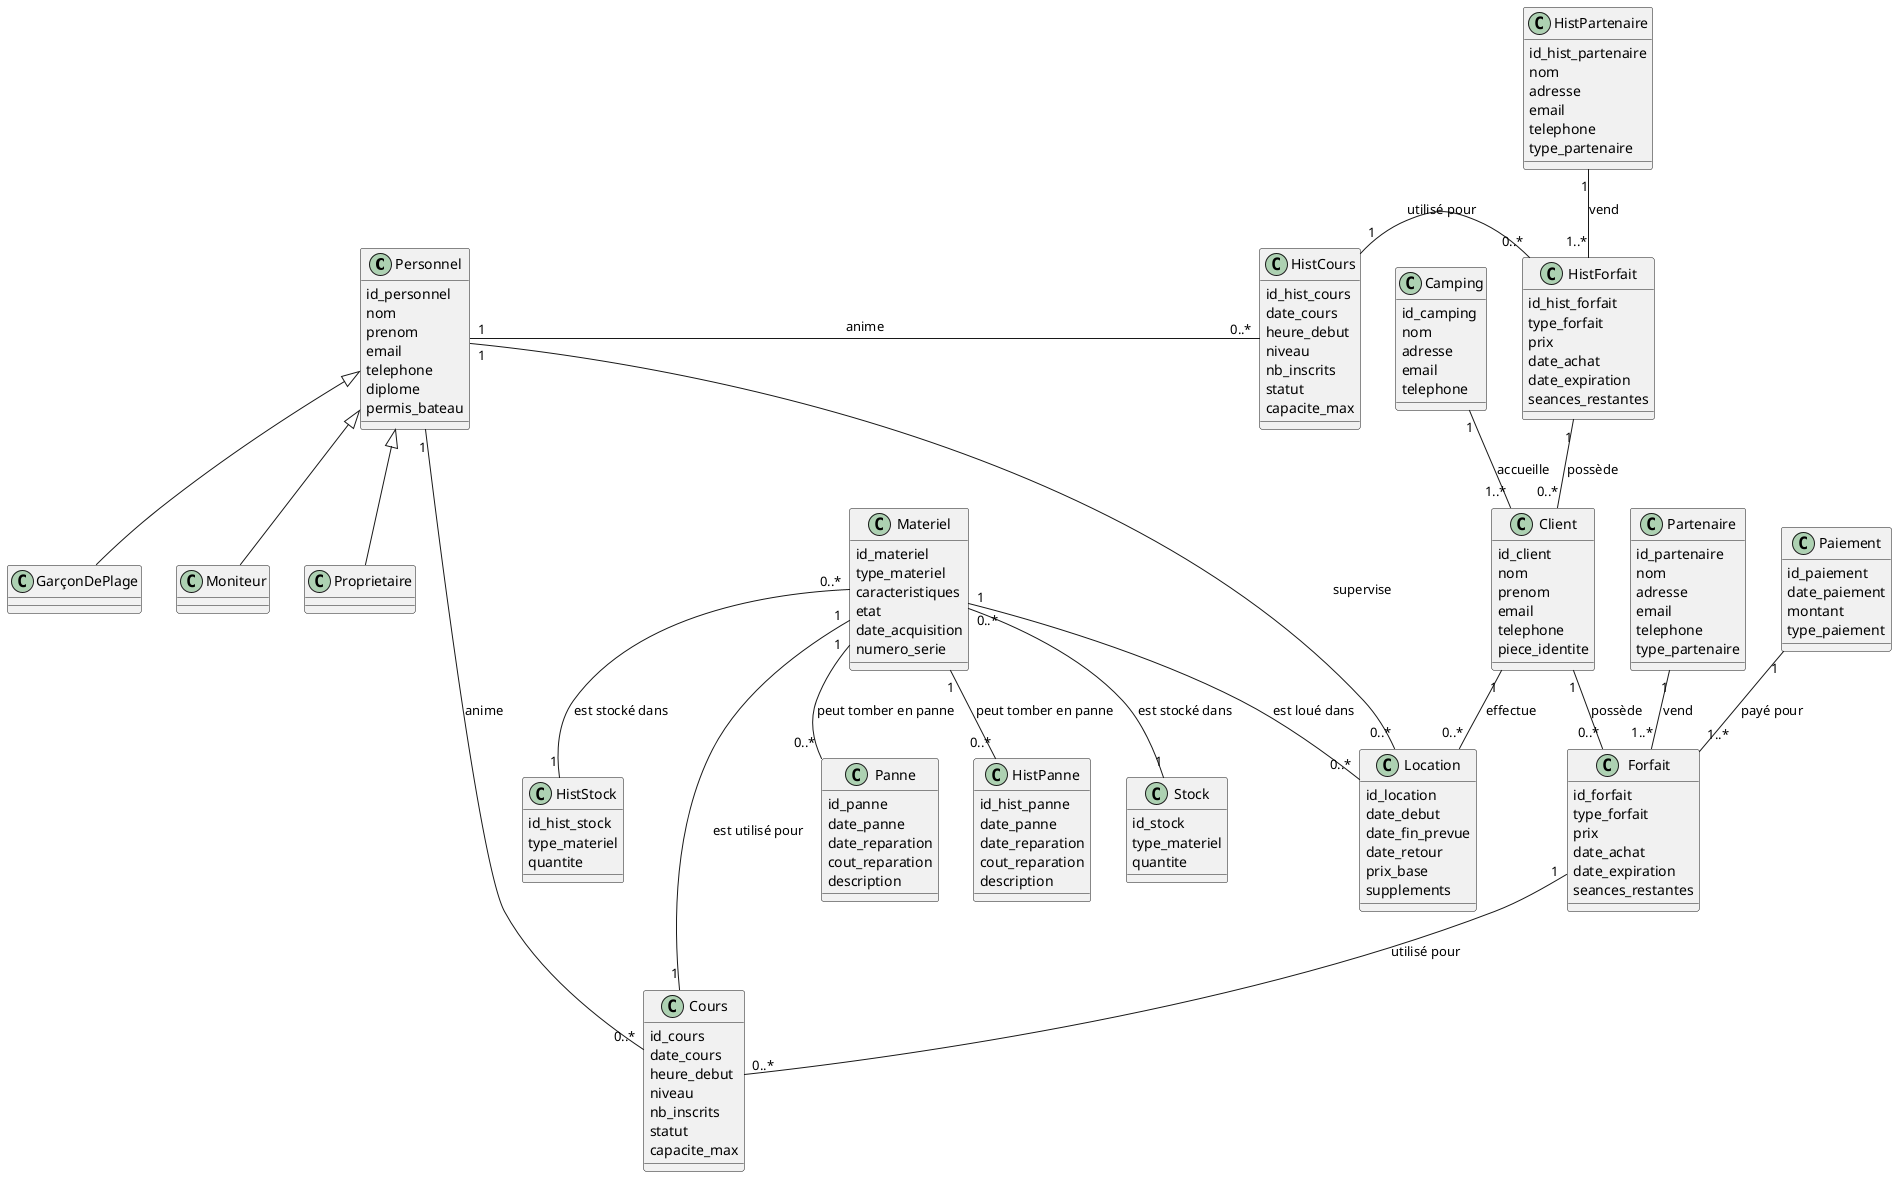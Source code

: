 @startuml
    class Personnel {
        id_personnel
        nom
        prenom
        email
        telephone
        diplome
        permis_bateau
    }

    class GarçonDePlage extends Personnel {
    }

    class Moniteur extends Personnel {
    }

    class Proprietaire extends Personnel {
    }

    class Client {
        id_client
        nom
        prenom
        email
        telephone
        piece_identite
    }

    class Materiel {
        id_materiel
        type_materiel
        caracteristiques
        etat
        date_acquisition
        numero_serie
    }

    class Forfait {
        id_forfait
        type_forfait
        prix
        date_achat
        date_expiration
        seances_restantes
    }

    class Partenaire {
        id_partenaire
        nom
        adresse
        email
        telephone
        type_partenaire
    }

    class HistPartenaire {
        id_hist_partenaire
        nom
        adresse
        email
        telephone
        type_partenaire
    }

    class Camping {
        id_camping
        nom
        adresse
        email
        telephone
    }

    class HistForfait {
        id_hist_forfait
        type_forfait
        prix
        date_achat
        date_expiration
        seances_restantes
    }

    class Cours {
        id_cours
        date_cours
        heure_debut
        niveau
        nb_inscrits
        statut
        capacite_max
    }

    class HistCours {
        id_hist_cours
        date_cours
        heure_debut
        niveau
        nb_inscrits
        statut
        capacite_max
    }

    class Location {
        id_location
        date_debut
        date_fin_prevue
        date_retour
        prix_base
        supplements
    }

    class Panne {
        id_panne
        date_panne
        date_reparation
        cout_reparation
        description
    }

    class HistPanne {
        id_hist_panne
        date_panne
        date_reparation
        cout_reparation
        description
    }

    class Stock {
        id_stock
        type_materiel
        quantite
    }

    class HistStock {
        id_hist_stock
        type_materiel
        quantite
    }

    class Paiement {
        id_paiement
        date_paiement
        montant
        type_paiement
    }

    Client "1" -- "0..*" Forfait: possède
    Client "1" -- "0..*" Location: effectue
    Personnel "1" -- "0..*" Cours: anime
    Materiel "1" -- "0..*" Location: est loué dans
    Forfait "1" -- "0..*" Cours: utilisé pour
    Personnel "1" -- "0..*" Location: supervise
    Materiel "1" -- "0..*" Panne: peut tomber en panne
    Materiel "1" -- "0..*" HistPanne: peut tomber en panne
    Materiel "0..*" -- "1" Stock: est stocké dans
    Materiel "0..*" -- "1" HistStock: est stocké dans
    HistCours "1" - "0..*" HistForfait: utilisé pour
    Personnel "1" - "0..*" HistCours : anime
    HistForfait "1" -- "0..*" Client: possède
    Partenaire "1" -- "1..*" Forfait: vend
    HistPartenaire "1" -- "1..*" HistForfait: vend
    Camping "1" -- "1..*" Client: accueille
    Materiel "1" - "1" Cours: est utilisé pour
    Paiement "1" -- "1..*" Forfait: payé pour

@enduml
